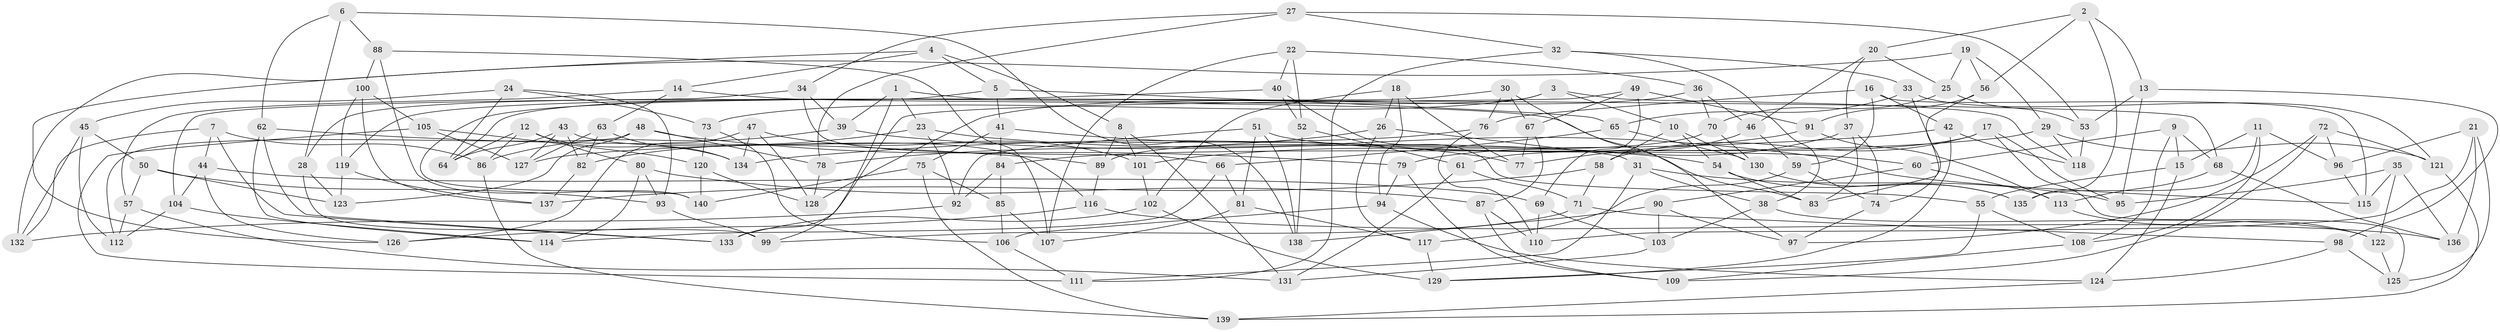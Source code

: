 // coarse degree distribution, {4: 0.39080459770114945, 6: 0.5862068965517241, 5: 0.022988505747126436}
// Generated by graph-tools (version 1.1) at 2025/52/02/27/25 19:52:30]
// undirected, 140 vertices, 280 edges
graph export_dot {
graph [start="1"]
  node [color=gray90,style=filled];
  1;
  2;
  3;
  4;
  5;
  6;
  7;
  8;
  9;
  10;
  11;
  12;
  13;
  14;
  15;
  16;
  17;
  18;
  19;
  20;
  21;
  22;
  23;
  24;
  25;
  26;
  27;
  28;
  29;
  30;
  31;
  32;
  33;
  34;
  35;
  36;
  37;
  38;
  39;
  40;
  41;
  42;
  43;
  44;
  45;
  46;
  47;
  48;
  49;
  50;
  51;
  52;
  53;
  54;
  55;
  56;
  57;
  58;
  59;
  60;
  61;
  62;
  63;
  64;
  65;
  66;
  67;
  68;
  69;
  70;
  71;
  72;
  73;
  74;
  75;
  76;
  77;
  78;
  79;
  80;
  81;
  82;
  83;
  84;
  85;
  86;
  87;
  88;
  89;
  90;
  91;
  92;
  93;
  94;
  95;
  96;
  97;
  98;
  99;
  100;
  101;
  102;
  103;
  104;
  105;
  106;
  107;
  108;
  109;
  110;
  111;
  112;
  113;
  114;
  115;
  116;
  117;
  118;
  119;
  120;
  121;
  122;
  123;
  124;
  125;
  126;
  127;
  128;
  129;
  130;
  131;
  132;
  133;
  134;
  135;
  136;
  137;
  138;
  139;
  140;
  1 -- 39;
  1 -- 68;
  1 -- 99;
  1 -- 23;
  2 -- 20;
  2 -- 56;
  2 -- 13;
  2 -- 135;
  3 -- 73;
  3 -- 10;
  3 -- 64;
  3 -- 118;
  4 -- 8;
  4 -- 14;
  4 -- 5;
  4 -- 126;
  5 -- 28;
  5 -- 41;
  5 -- 65;
  6 -- 28;
  6 -- 88;
  6 -- 62;
  6 -- 138;
  7 -- 44;
  7 -- 132;
  7 -- 133;
  7 -- 86;
  8 -- 89;
  8 -- 101;
  8 -- 131;
  9 -- 68;
  9 -- 15;
  9 -- 60;
  9 -- 108;
  10 -- 130;
  10 -- 54;
  10 -- 58;
  11 -- 108;
  11 -- 135;
  11 -- 96;
  11 -- 15;
  12 -- 80;
  12 -- 134;
  12 -- 64;
  12 -- 86;
  13 -- 53;
  13 -- 95;
  13 -- 98;
  14 -- 97;
  14 -- 57;
  14 -- 63;
  15 -- 124;
  15 -- 55;
  16 -- 115;
  16 -- 59;
  16 -- 42;
  16 -- 76;
  17 -- 95;
  17 -- 125;
  17 -- 61;
  17 -- 58;
  18 -- 94;
  18 -- 77;
  18 -- 26;
  18 -- 102;
  19 -- 56;
  19 -- 25;
  19 -- 29;
  19 -- 132;
  20 -- 37;
  20 -- 25;
  20 -- 46;
  21 -- 110;
  21 -- 136;
  21 -- 96;
  21 -- 125;
  22 -- 40;
  22 -- 36;
  22 -- 52;
  22 -- 107;
  23 -- 92;
  23 -- 115;
  23 -- 82;
  24 -- 64;
  24 -- 93;
  24 -- 45;
  24 -- 73;
  25 -- 70;
  25 -- 53;
  26 -- 117;
  26 -- 78;
  26 -- 31;
  27 -- 53;
  27 -- 78;
  27 -- 34;
  27 -- 32;
  28 -- 99;
  28 -- 123;
  29 -- 121;
  29 -- 118;
  29 -- 84;
  30 -- 67;
  30 -- 76;
  30 -- 83;
  30 -- 140;
  31 -- 111;
  31 -- 95;
  31 -- 38;
  32 -- 38;
  32 -- 33;
  32 -- 111;
  33 -- 121;
  33 -- 65;
  33 -- 74;
  34 -- 104;
  34 -- 39;
  34 -- 66;
  35 -- 122;
  35 -- 95;
  35 -- 136;
  35 -- 115;
  36 -- 46;
  36 -- 70;
  36 -- 128;
  37 -- 83;
  37 -- 74;
  37 -- 79;
  38 -- 122;
  38 -- 103;
  39 -- 54;
  39 -- 86;
  40 -- 52;
  40 -- 119;
  40 -- 55;
  41 -- 84;
  41 -- 75;
  41 -- 77;
  42 -- 134;
  42 -- 118;
  42 -- 129;
  43 -- 82;
  43 -- 127;
  43 -- 64;
  43 -- 116;
  44 -- 126;
  44 -- 69;
  44 -- 104;
  45 -- 50;
  45 -- 132;
  45 -- 112;
  46 -- 77;
  46 -- 59;
  47 -- 134;
  47 -- 126;
  47 -- 101;
  47 -- 128;
  48 -- 79;
  48 -- 123;
  48 -- 78;
  48 -- 112;
  49 -- 133;
  49 -- 69;
  49 -- 67;
  49 -- 91;
  50 -- 57;
  50 -- 123;
  50 -- 93;
  51 -- 60;
  51 -- 92;
  51 -- 81;
  51 -- 138;
  52 -- 61;
  52 -- 138;
  53 -- 118;
  54 -- 135;
  54 -- 83;
  55 -- 108;
  55 -- 129;
  56 -- 83;
  56 -- 91;
  57 -- 112;
  57 -- 131;
  58 -- 71;
  58 -- 137;
  59 -- 74;
  59 -- 117;
  60 -- 113;
  60 -- 90;
  61 -- 131;
  61 -- 71;
  62 -- 133;
  62 -- 114;
  62 -- 89;
  63 -- 134;
  63 -- 127;
  63 -- 82;
  65 -- 66;
  65 -- 130;
  66 -- 114;
  66 -- 81;
  67 -- 77;
  67 -- 87;
  68 -- 113;
  68 -- 136;
  69 -- 103;
  69 -- 110;
  70 -- 130;
  70 -- 89;
  71 -- 99;
  71 -- 98;
  72 -- 97;
  72 -- 109;
  72 -- 121;
  72 -- 96;
  73 -- 120;
  73 -- 106;
  74 -- 97;
  75 -- 139;
  75 -- 85;
  75 -- 140;
  76 -- 110;
  76 -- 127;
  78 -- 128;
  79 -- 109;
  79 -- 94;
  80 -- 93;
  80 -- 87;
  80 -- 114;
  81 -- 107;
  81 -- 117;
  82 -- 137;
  84 -- 85;
  84 -- 92;
  85 -- 107;
  85 -- 106;
  86 -- 139;
  87 -- 110;
  87 -- 109;
  88 -- 107;
  88 -- 100;
  88 -- 140;
  89 -- 116;
  90 -- 97;
  90 -- 103;
  90 -- 138;
  91 -- 113;
  91 -- 101;
  92 -- 132;
  93 -- 99;
  94 -- 106;
  94 -- 124;
  96 -- 115;
  98 -- 124;
  98 -- 125;
  100 -- 105;
  100 -- 119;
  100 -- 137;
  101 -- 102;
  102 -- 133;
  102 -- 129;
  103 -- 131;
  104 -- 114;
  104 -- 112;
  105 -- 111;
  105 -- 120;
  105 -- 127;
  106 -- 111;
  108 -- 109;
  113 -- 122;
  116 -- 126;
  116 -- 136;
  117 -- 129;
  119 -- 137;
  119 -- 123;
  120 -- 128;
  120 -- 140;
  121 -- 139;
  122 -- 125;
  124 -- 139;
  130 -- 135;
}
